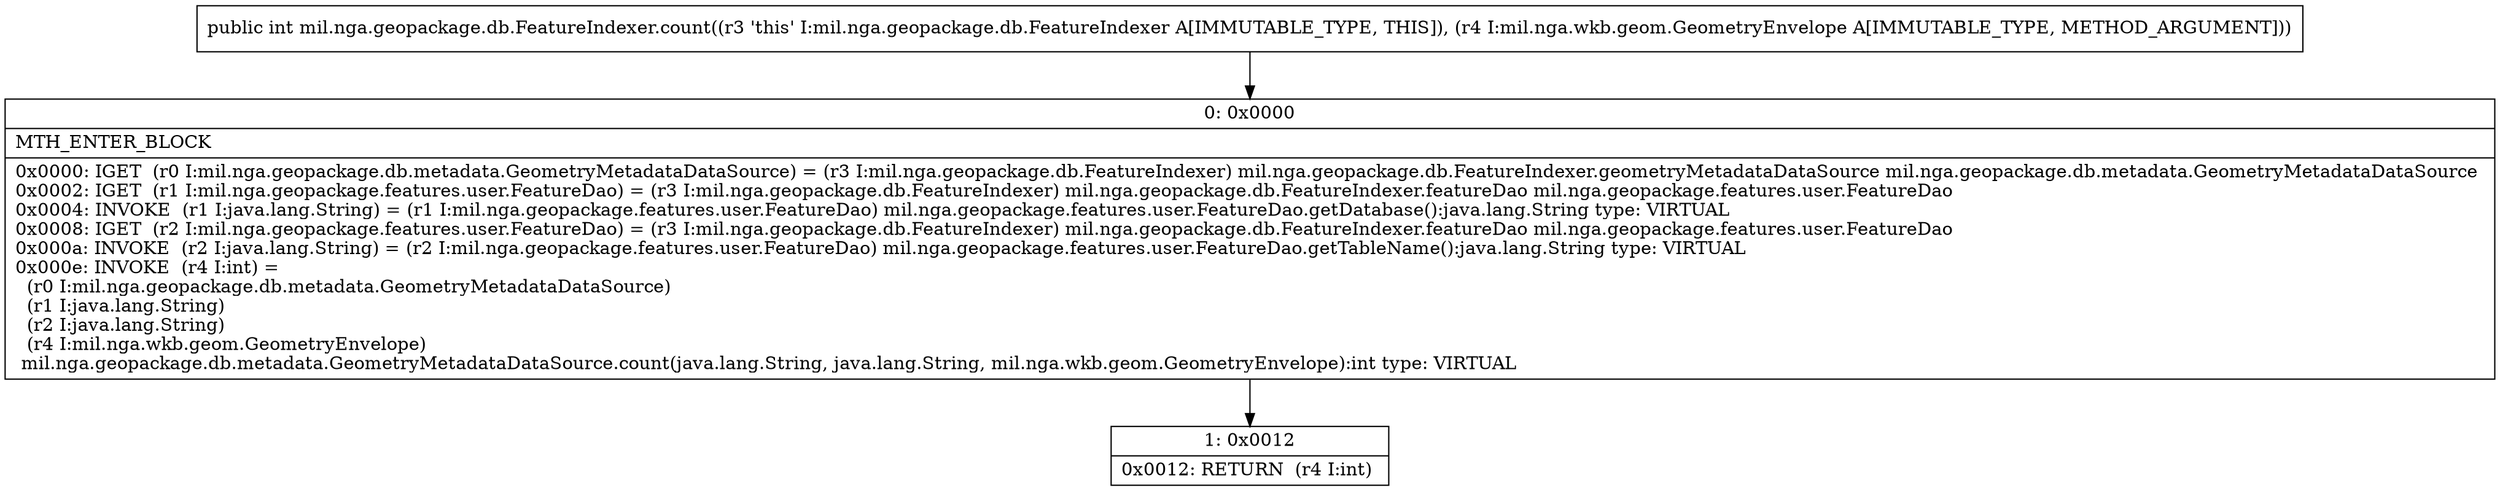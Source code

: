 digraph "CFG formil.nga.geopackage.db.FeatureIndexer.count(Lmil\/nga\/wkb\/geom\/GeometryEnvelope;)I" {
Node_0 [shape=record,label="{0\:\ 0x0000|MTH_ENTER_BLOCK\l|0x0000: IGET  (r0 I:mil.nga.geopackage.db.metadata.GeometryMetadataDataSource) = (r3 I:mil.nga.geopackage.db.FeatureIndexer) mil.nga.geopackage.db.FeatureIndexer.geometryMetadataDataSource mil.nga.geopackage.db.metadata.GeometryMetadataDataSource \l0x0002: IGET  (r1 I:mil.nga.geopackage.features.user.FeatureDao) = (r3 I:mil.nga.geopackage.db.FeatureIndexer) mil.nga.geopackage.db.FeatureIndexer.featureDao mil.nga.geopackage.features.user.FeatureDao \l0x0004: INVOKE  (r1 I:java.lang.String) = (r1 I:mil.nga.geopackage.features.user.FeatureDao) mil.nga.geopackage.features.user.FeatureDao.getDatabase():java.lang.String type: VIRTUAL \l0x0008: IGET  (r2 I:mil.nga.geopackage.features.user.FeatureDao) = (r3 I:mil.nga.geopackage.db.FeatureIndexer) mil.nga.geopackage.db.FeatureIndexer.featureDao mil.nga.geopackage.features.user.FeatureDao \l0x000a: INVOKE  (r2 I:java.lang.String) = (r2 I:mil.nga.geopackage.features.user.FeatureDao) mil.nga.geopackage.features.user.FeatureDao.getTableName():java.lang.String type: VIRTUAL \l0x000e: INVOKE  (r4 I:int) = \l  (r0 I:mil.nga.geopackage.db.metadata.GeometryMetadataDataSource)\l  (r1 I:java.lang.String)\l  (r2 I:java.lang.String)\l  (r4 I:mil.nga.wkb.geom.GeometryEnvelope)\l mil.nga.geopackage.db.metadata.GeometryMetadataDataSource.count(java.lang.String, java.lang.String, mil.nga.wkb.geom.GeometryEnvelope):int type: VIRTUAL \l}"];
Node_1 [shape=record,label="{1\:\ 0x0012|0x0012: RETURN  (r4 I:int) \l}"];
MethodNode[shape=record,label="{public int mil.nga.geopackage.db.FeatureIndexer.count((r3 'this' I:mil.nga.geopackage.db.FeatureIndexer A[IMMUTABLE_TYPE, THIS]), (r4 I:mil.nga.wkb.geom.GeometryEnvelope A[IMMUTABLE_TYPE, METHOD_ARGUMENT])) }"];
MethodNode -> Node_0;
Node_0 -> Node_1;
}

